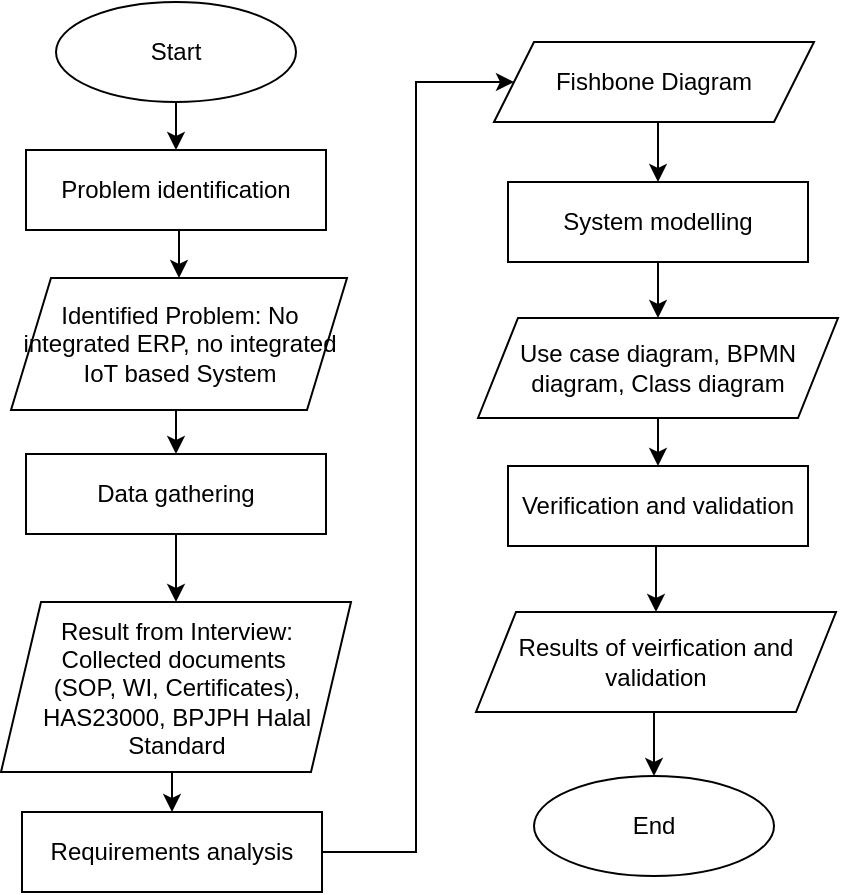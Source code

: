 <mxfile version="20.5.2" type="github"><diagram id="9HLhW9o5Pn7bnSsW2eLf" name="Page-1"><mxGraphModel dx="1038" dy="621" grid="1" gridSize="10" guides="1" tooltips="1" connect="1" arrows="1" fold="1" page="1" pageScale="1" pageWidth="850" pageHeight="1100" math="0" shadow="0"><root><mxCell id="0"/><mxCell id="1" parent="0"/><mxCell id="QO4rlRn4ormpGyIfw06d-2" style="edgeStyle=orthogonalEdgeStyle;rounded=0;orthogonalLoop=1;jettySize=auto;html=1;exitX=0.5;exitY=1;exitDx=0;exitDy=0;entryX=0.5;entryY=0;entryDx=0;entryDy=0;" parent="1" source="5jKje8F0iwKBfb8MLztT-1" target="QO4rlRn4ormpGyIfw06d-1" edge="1"><mxGeometry relative="1" as="geometry"/></mxCell><mxCell id="5jKje8F0iwKBfb8MLztT-1" value="Problem identification" style="rounded=0;whiteSpace=wrap;html=1;" parent="1" vertex="1"><mxGeometry x="215" y="204" width="150" height="40" as="geometry"/></mxCell><mxCell id="5jKje8F0iwKBfb8MLztT-18" style="edgeStyle=orthogonalEdgeStyle;rounded=0;orthogonalLoop=1;jettySize=auto;html=1;exitX=0.5;exitY=1;exitDx=0;exitDy=0;entryX=0.5;entryY=0;entryDx=0;entryDy=0;" parent="1" source="5jKje8F0iwKBfb8MLztT-3" target="5jKje8F0iwKBfb8MLztT-1" edge="1"><mxGeometry relative="1" as="geometry"/></mxCell><mxCell id="5jKje8F0iwKBfb8MLztT-3" value="Start" style="ellipse;whiteSpace=wrap;html=1;" parent="1" vertex="1"><mxGeometry x="230" y="130" width="120" height="50" as="geometry"/></mxCell><mxCell id="5jKje8F0iwKBfb8MLztT-23" style="edgeStyle=orthogonalEdgeStyle;rounded=0;orthogonalLoop=1;jettySize=auto;html=1;exitX=0.5;exitY=1;exitDx=0;exitDy=0;entryX=0.5;entryY=0;entryDx=0;entryDy=0;" parent="1" source="5jKje8F0iwKBfb8MLztT-6" target="5jKje8F0iwKBfb8MLztT-11" edge="1"><mxGeometry relative="1" as="geometry"/></mxCell><mxCell id="5jKje8F0iwKBfb8MLztT-6" value="&lt;div&gt;Result from Interview:&lt;/div&gt;&lt;div&gt;Collected documents&amp;nbsp;&lt;/div&gt;&lt;div&gt;(SOP, WI, Certificates),&lt;/div&gt;&lt;div&gt;HAS23000, BPJPH Halal&lt;/div&gt;&lt;div&gt;Standard&lt;/div&gt;" style="shape=parallelogram;perimeter=parallelogramPerimeter;whiteSpace=wrap;html=1;fixedSize=1;" parent="1" vertex="1"><mxGeometry x="202.5" y="430" width="175" height="85" as="geometry"/></mxCell><mxCell id="5jKje8F0iwKBfb8MLztT-26" style="edgeStyle=orthogonalEdgeStyle;rounded=0;orthogonalLoop=1;jettySize=auto;html=1;exitX=0.5;exitY=1;exitDx=0;exitDy=0;entryX=0.5;entryY=0;entryDx=0;entryDy=0;" parent="1" source="5jKje8F0iwKBfb8MLztT-7" target="5jKje8F0iwKBfb8MLztT-9" edge="1"><mxGeometry relative="1" as="geometry"/></mxCell><mxCell id="5jKje8F0iwKBfb8MLztT-7" value="System modelling" style="rounded=0;whiteSpace=wrap;html=1;" parent="1" vertex="1"><mxGeometry x="456" y="220" width="150" height="40" as="geometry"/></mxCell><mxCell id="5jKje8F0iwKBfb8MLztT-30" style="edgeStyle=orthogonalEdgeStyle;rounded=0;orthogonalLoop=1;jettySize=auto;html=1;exitX=0.5;exitY=1;exitDx=0;exitDy=0;entryX=0.5;entryY=0;entryDx=0;entryDy=0;" parent="1" source="5jKje8F0iwKBfb8MLztT-8" target="5jKje8F0iwKBfb8MLztT-15" edge="1"><mxGeometry relative="1" as="geometry"/></mxCell><mxCell id="5jKje8F0iwKBfb8MLztT-8" value="Verification and validation" style="rounded=0;whiteSpace=wrap;html=1;" parent="1" vertex="1"><mxGeometry x="456" y="362" width="150" height="40" as="geometry"/></mxCell><mxCell id="5jKje8F0iwKBfb8MLztT-27" style="edgeStyle=orthogonalEdgeStyle;rounded=0;orthogonalLoop=1;jettySize=auto;html=1;exitX=0.5;exitY=1;exitDx=0;exitDy=0;" parent="1" source="5jKje8F0iwKBfb8MLztT-9" target="5jKje8F0iwKBfb8MLztT-8" edge="1"><mxGeometry relative="1" as="geometry"/></mxCell><mxCell id="5jKje8F0iwKBfb8MLztT-9" value="&lt;div&gt;Use case diagram, BPMN diagram, Class diagram&lt;/div&gt;" style="shape=parallelogram;perimeter=parallelogramPerimeter;whiteSpace=wrap;html=1;fixedSize=1;" parent="1" vertex="1"><mxGeometry x="441" y="288" width="180" height="50" as="geometry"/></mxCell><mxCell id="5jKje8F0iwKBfb8MLztT-24" style="edgeStyle=orthogonalEdgeStyle;rounded=0;orthogonalLoop=1;jettySize=auto;html=1;exitX=1;exitY=0.5;exitDx=0;exitDy=0;entryX=0;entryY=0.5;entryDx=0;entryDy=0;" parent="1" source="5jKje8F0iwKBfb8MLztT-11" target="5jKje8F0iwKBfb8MLztT-12" edge="1"><mxGeometry relative="1" as="geometry"><mxPoint x="410" y="160" as="targetPoint"/><Array as="points"><mxPoint x="410" y="555"/><mxPoint x="410" y="170"/></Array></mxGeometry></mxCell><mxCell id="5jKje8F0iwKBfb8MLztT-11" value="Requirements analysis" style="rounded=0;whiteSpace=wrap;html=1;" parent="1" vertex="1"><mxGeometry x="213" y="535" width="150" height="40" as="geometry"/></mxCell><mxCell id="QO4rlRn4ormpGyIfw06d-4" style="edgeStyle=orthogonalEdgeStyle;rounded=0;orthogonalLoop=1;jettySize=auto;html=1;exitX=0.5;exitY=1;exitDx=0;exitDy=0;entryX=0.5;entryY=0;entryDx=0;entryDy=0;" parent="1" source="5jKje8F0iwKBfb8MLztT-12" target="5jKje8F0iwKBfb8MLztT-7" edge="1"><mxGeometry relative="1" as="geometry"/></mxCell><mxCell id="5jKje8F0iwKBfb8MLztT-12" value="&lt;div&gt;Fishbone Diagram&lt;/div&gt;" style="shape=parallelogram;perimeter=parallelogramPerimeter;whiteSpace=wrap;html=1;fixedSize=1;" parent="1" vertex="1"><mxGeometry x="449" y="150" width="160" height="40" as="geometry"/></mxCell><mxCell id="5jKje8F0iwKBfb8MLztT-31" style="edgeStyle=orthogonalEdgeStyle;rounded=0;orthogonalLoop=1;jettySize=auto;html=1;exitX=0.5;exitY=1;exitDx=0;exitDy=0;entryX=0.5;entryY=0;entryDx=0;entryDy=0;" parent="1" source="5jKje8F0iwKBfb8MLztT-15" target="5jKje8F0iwKBfb8MLztT-16" edge="1"><mxGeometry relative="1" as="geometry"/></mxCell><mxCell id="5jKje8F0iwKBfb8MLztT-15" value="Results of veirfication and validation" style="shape=parallelogram;perimeter=parallelogramPerimeter;whiteSpace=wrap;html=1;fixedSize=1;" parent="1" vertex="1"><mxGeometry x="440" y="435" width="180" height="50" as="geometry"/></mxCell><mxCell id="5jKje8F0iwKBfb8MLztT-16" value="End" style="ellipse;whiteSpace=wrap;html=1;" parent="1" vertex="1"><mxGeometry x="469" y="517" width="120" height="50" as="geometry"/></mxCell><mxCell id="QO4rlRn4ormpGyIfw06d-7" style="edgeStyle=orthogonalEdgeStyle;rounded=0;orthogonalLoop=1;jettySize=auto;html=1;exitX=0.5;exitY=1;exitDx=0;exitDy=0;entryX=0.5;entryY=0;entryDx=0;entryDy=0;" parent="1" source="5jKje8F0iwKBfb8MLztT-20" target="5jKje8F0iwKBfb8MLztT-6" edge="1"><mxGeometry relative="1" as="geometry"/></mxCell><mxCell id="5jKje8F0iwKBfb8MLztT-20" value="Data gathering" style="rounded=0;whiteSpace=wrap;html=1;" parent="1" vertex="1"><mxGeometry x="215" y="356" width="150" height="40" as="geometry"/></mxCell><mxCell id="QO4rlRn4ormpGyIfw06d-3" style="edgeStyle=orthogonalEdgeStyle;rounded=0;orthogonalLoop=1;jettySize=auto;html=1;exitX=0.5;exitY=1;exitDx=0;exitDy=0;entryX=0.5;entryY=0;entryDx=0;entryDy=0;" parent="1" source="QO4rlRn4ormpGyIfw06d-1" target="5jKje8F0iwKBfb8MLztT-20" edge="1"><mxGeometry relative="1" as="geometry"/></mxCell><mxCell id="QO4rlRn4ormpGyIfw06d-1" value="Identified Problem: No integrated ERP, no integrated IoT based System" style="shape=parallelogram;perimeter=parallelogramPerimeter;whiteSpace=wrap;html=1;fixedSize=1;" parent="1" vertex="1"><mxGeometry x="207.5" y="268" width="168" height="66" as="geometry"/></mxCell></root></mxGraphModel></diagram></mxfile>